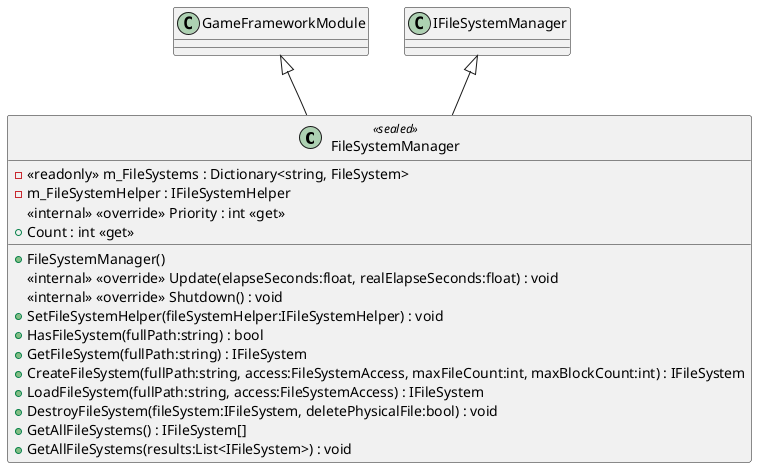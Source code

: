 @startuml
class FileSystemManager <<sealed>> {
    - <<readonly>> m_FileSystems : Dictionary<string, FileSystem>
    - m_FileSystemHelper : IFileSystemHelper
    + FileSystemManager()
    <<internal>> <<override>> Priority : int <<get>>
    + Count : int <<get>>
    <<internal>> <<override>> Update(elapseSeconds:float, realElapseSeconds:float) : void
    <<internal>> <<override>> Shutdown() : void
    + SetFileSystemHelper(fileSystemHelper:IFileSystemHelper) : void
    + HasFileSystem(fullPath:string) : bool
    + GetFileSystem(fullPath:string) : IFileSystem
    + CreateFileSystem(fullPath:string, access:FileSystemAccess, maxFileCount:int, maxBlockCount:int) : IFileSystem
    + LoadFileSystem(fullPath:string, access:FileSystemAccess) : IFileSystem
    + DestroyFileSystem(fileSystem:IFileSystem, deletePhysicalFile:bool) : void
    + GetAllFileSystems() : IFileSystem[]
    + GetAllFileSystems(results:List<IFileSystem>) : void
}
GameFrameworkModule <|-- FileSystemManager
IFileSystemManager <|-- FileSystemManager
@enduml

